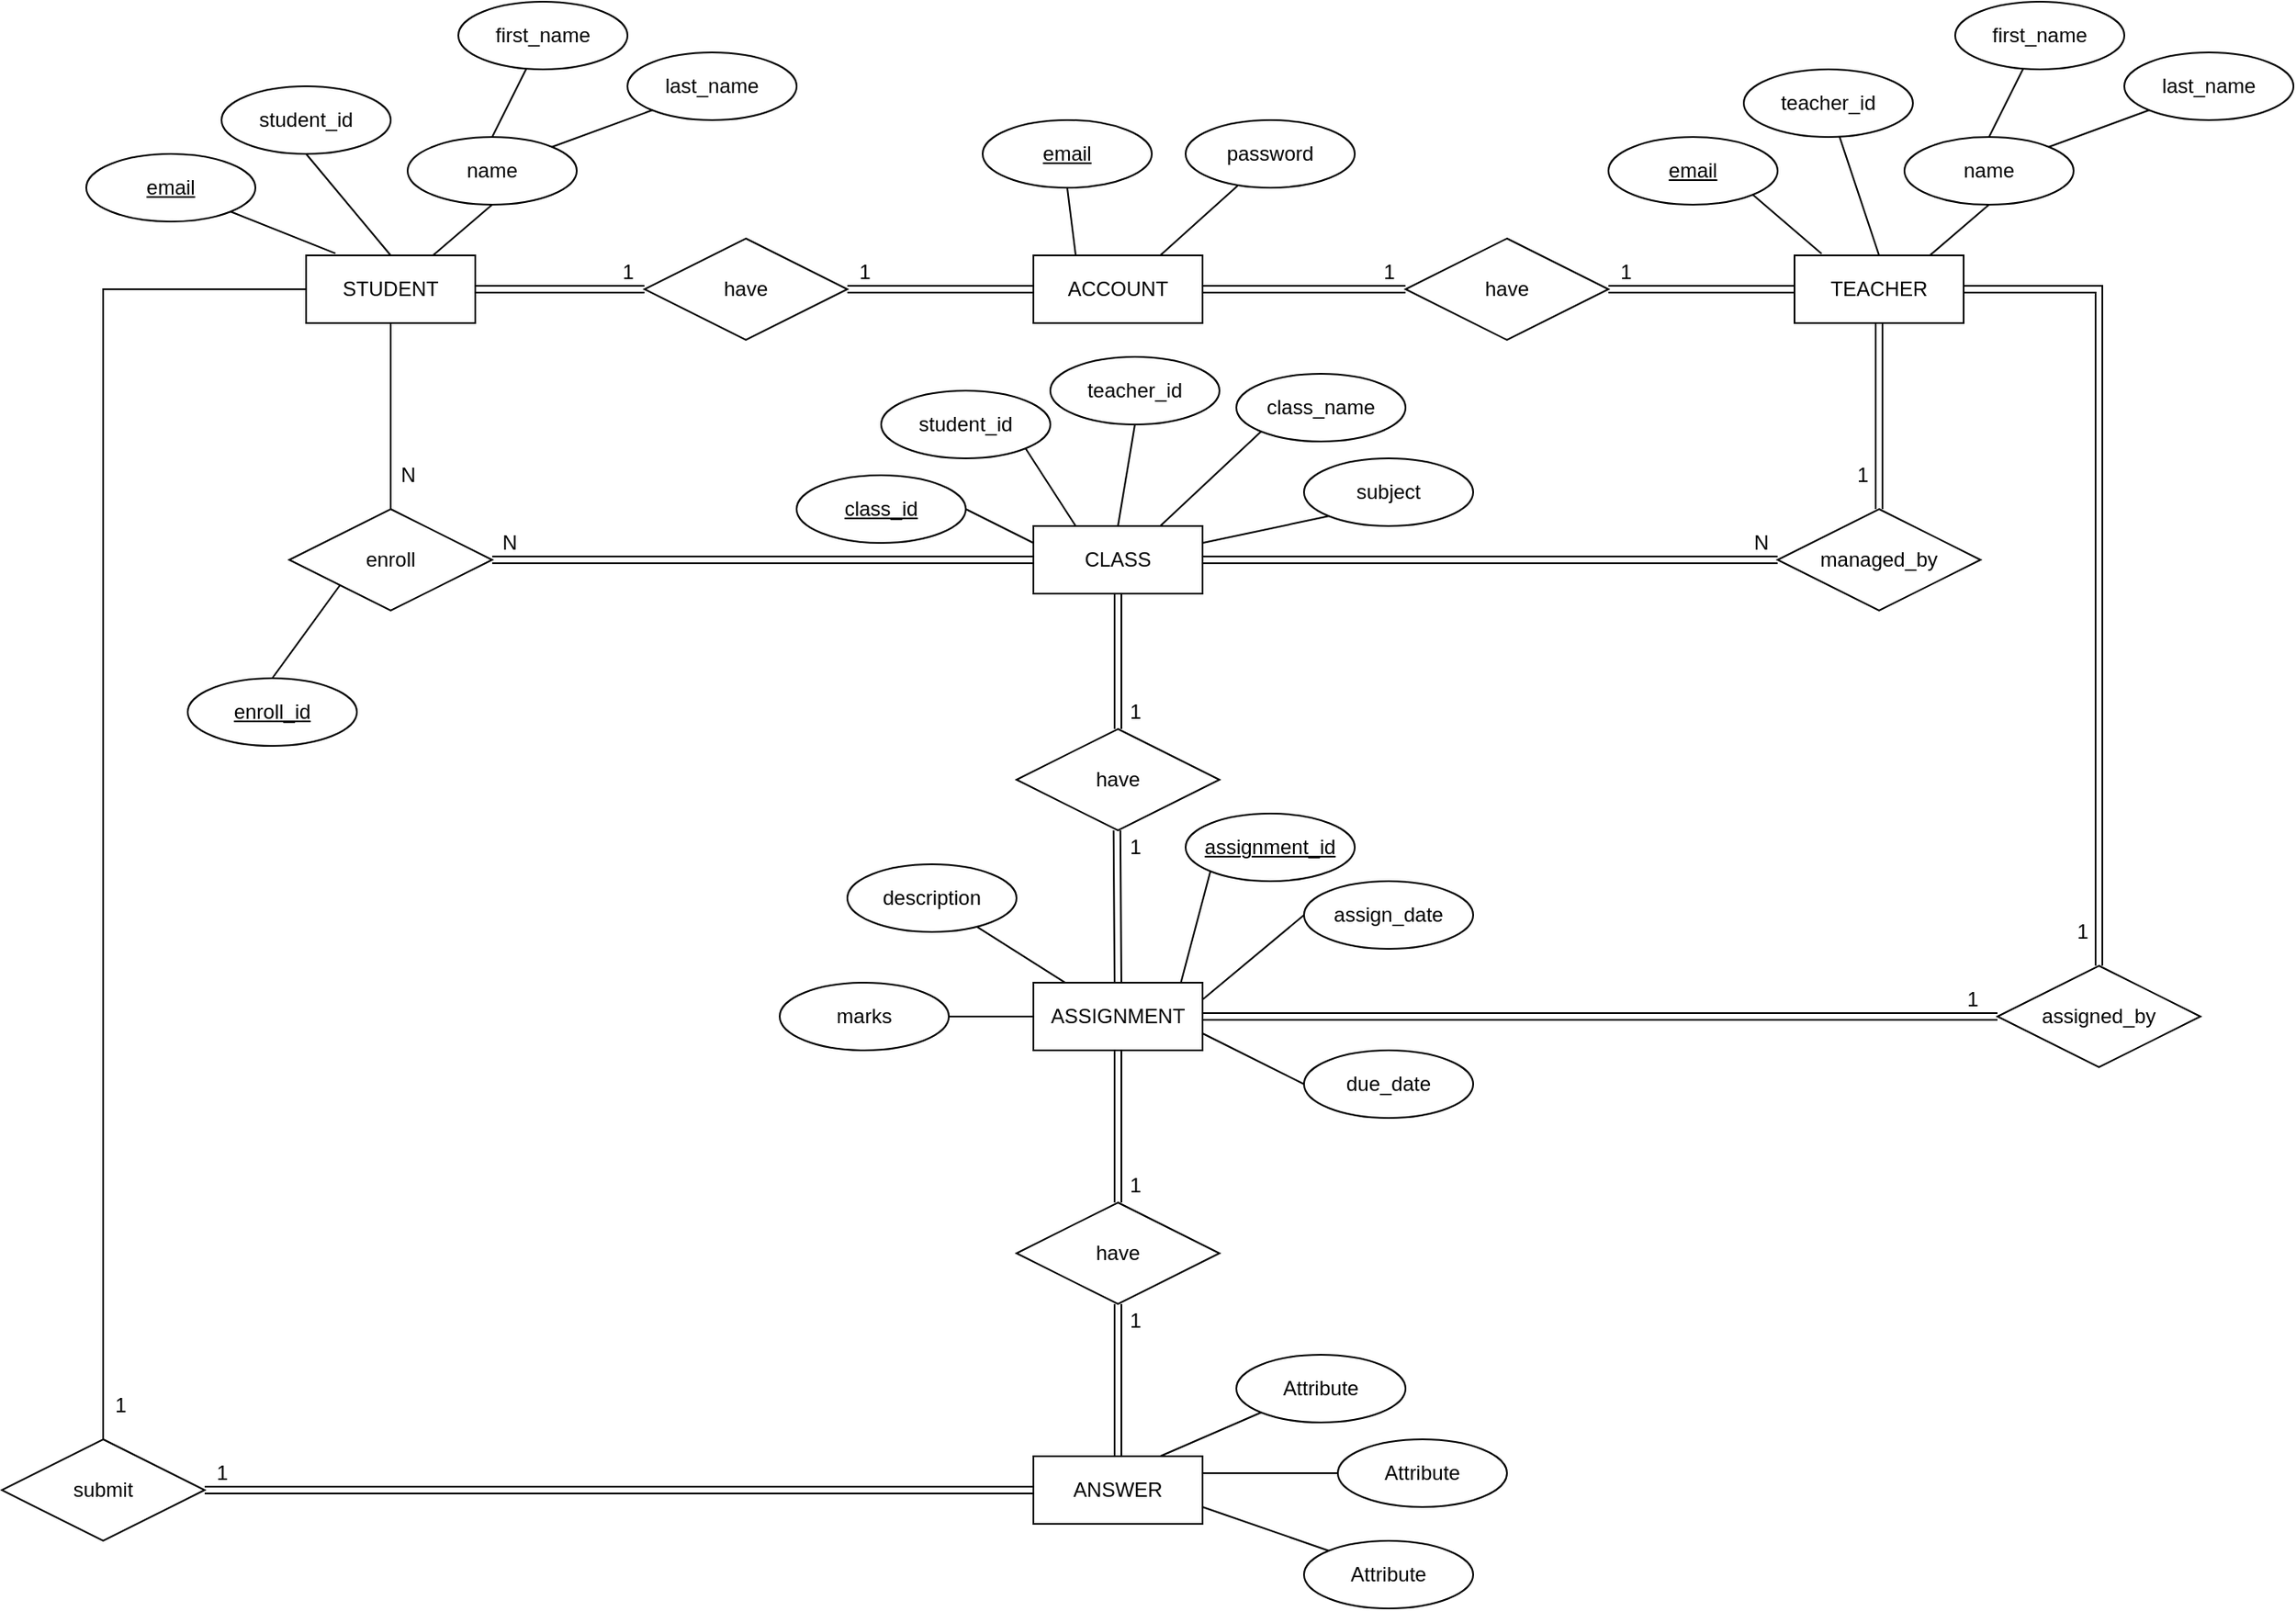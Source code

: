 <mxfile version="14.4.8" type="github">
  <diagram id="HcMnewC-m2Wg9fvqHoWo" name="Page-1">
    <mxGraphModel dx="1427" dy="524" grid="1" gridSize="10" guides="1" tooltips="1" connect="1" arrows="1" fold="1" page="0" pageScale="1" pageWidth="2000" pageHeight="2000" background="none" math="0" shadow="0">
      <root>
        <mxCell id="0" />
        <mxCell id="1" parent="0" />
        <mxCell id="KmebMolQnrzNSKVe_BqA-38" value="CLASS" style="whiteSpace=wrap;html=1;align=center;" parent="1" vertex="1">
          <mxGeometry x="420" y="320" width="100" height="40" as="geometry" />
        </mxCell>
        <mxCell id="KmebMolQnrzNSKVe_BqA-39" value="TEACHER" style="whiteSpace=wrap;html=1;align=center;" parent="1" vertex="1">
          <mxGeometry x="870" y="160" width="100" height="40" as="geometry" />
        </mxCell>
        <mxCell id="KmebMolQnrzNSKVe_BqA-40" value="STUDENT" style="whiteSpace=wrap;html=1;align=center;" parent="1" vertex="1">
          <mxGeometry x="-10" y="160" width="100" height="40" as="geometry" />
        </mxCell>
        <mxCell id="kMjQGuNU_TS5V9ZgBK0x-2" value="ACCOUNT" style="whiteSpace=wrap;html=1;align=center;" parent="1" vertex="1">
          <mxGeometry x="420" y="160" width="100" height="40" as="geometry" />
        </mxCell>
        <mxCell id="kMjQGuNU_TS5V9ZgBK0x-3" value="have" style="shape=rhombus;perimeter=rhombusPerimeter;whiteSpace=wrap;html=1;align=center;" parent="1" vertex="1">
          <mxGeometry x="190" y="150" width="120" height="60" as="geometry" />
        </mxCell>
        <mxCell id="kMjQGuNU_TS5V9ZgBK0x-4" value="have" style="shape=rhombus;perimeter=rhombusPerimeter;whiteSpace=wrap;html=1;align=center;" parent="1" vertex="1">
          <mxGeometry x="640" y="150" width="120" height="60" as="geometry" />
        </mxCell>
        <mxCell id="QLgglwV12iiaD7AexI7P-4" value="" style="endArrow=none;html=1;rounded=0;shape=link;" parent="1" edge="1">
          <mxGeometry relative="1" as="geometry">
            <mxPoint x="90" y="180" as="sourcePoint" />
            <mxPoint x="190" y="180" as="targetPoint" />
          </mxGeometry>
        </mxCell>
        <mxCell id="QLgglwV12iiaD7AexI7P-5" value="" style="endArrow=none;html=1;rounded=0;shape=link;" parent="1" edge="1">
          <mxGeometry relative="1" as="geometry">
            <mxPoint x="310" y="180" as="sourcePoint" />
            <mxPoint x="420" y="180" as="targetPoint" />
          </mxGeometry>
        </mxCell>
        <mxCell id="QLgglwV12iiaD7AexI7P-6" value="" style="endArrow=none;html=1;rounded=0;entryX=0;entryY=0.5;entryDx=0;entryDy=0;shape=link;" parent="1" target="kMjQGuNU_TS5V9ZgBK0x-4" edge="1">
          <mxGeometry relative="1" as="geometry">
            <mxPoint x="520" y="180" as="sourcePoint" />
            <mxPoint x="680" y="180" as="targetPoint" />
          </mxGeometry>
        </mxCell>
        <mxCell id="QLgglwV12iiaD7AexI7P-7" value="" style="endArrow=none;html=1;rounded=0;entryX=0;entryY=0.5;entryDx=0;entryDy=0;shape=link;" parent="1" target="KmebMolQnrzNSKVe_BqA-39" edge="1">
          <mxGeometry relative="1" as="geometry">
            <mxPoint x="760" y="180" as="sourcePoint" />
            <mxPoint x="880" y="179.5" as="targetPoint" />
          </mxGeometry>
        </mxCell>
        <mxCell id="QLgglwV12iiaD7AexI7P-8" value="enroll" style="shape=rhombus;perimeter=rhombusPerimeter;whiteSpace=wrap;html=1;align=center;" parent="1" vertex="1">
          <mxGeometry x="-20" y="310" width="120" height="60" as="geometry" />
        </mxCell>
        <mxCell id="QLgglwV12iiaD7AexI7P-9" value="managed_by" style="shape=rhombus;perimeter=rhombusPerimeter;whiteSpace=wrap;html=1;align=center;" parent="1" vertex="1">
          <mxGeometry x="860" y="310" width="120" height="60" as="geometry" />
        </mxCell>
        <mxCell id="QLgglwV12iiaD7AexI7P-10" value="" style="endArrow=none;html=1;rounded=0;entryX=0;entryY=0.5;entryDx=0;entryDy=0;shape=link;" parent="1" target="KmebMolQnrzNSKVe_BqA-38" edge="1">
          <mxGeometry relative="1" as="geometry">
            <mxPoint x="100" y="340" as="sourcePoint" />
            <mxPoint x="260" y="340" as="targetPoint" />
          </mxGeometry>
        </mxCell>
        <mxCell id="QLgglwV12iiaD7AexI7P-11" value="" style="endArrow=none;html=1;rounded=0;entryX=0.5;entryY=0;entryDx=0;entryDy=0;" parent="1" source="KmebMolQnrzNSKVe_BqA-40" target="QLgglwV12iiaD7AexI7P-8" edge="1">
          <mxGeometry relative="1" as="geometry">
            <mxPoint x="40" y="200" as="sourcePoint" />
            <mxPoint x="40" y="360" as="targetPoint" />
          </mxGeometry>
        </mxCell>
        <mxCell id="QLgglwV12iiaD7AexI7P-12" value="" style="endArrow=none;html=1;rounded=0;entryX=0;entryY=0.5;entryDx=0;entryDy=0;exitX=1;exitY=0.5;exitDx=0;exitDy=0;shape=link;" parent="1" source="KmebMolQnrzNSKVe_BqA-38" target="QLgglwV12iiaD7AexI7P-9" edge="1">
          <mxGeometry relative="1" as="geometry">
            <mxPoint x="520" y="340" as="sourcePoint" />
            <mxPoint x="680" y="340" as="targetPoint" />
          </mxGeometry>
        </mxCell>
        <mxCell id="QLgglwV12iiaD7AexI7P-13" value="" style="endArrow=none;html=1;rounded=0;entryX=0.5;entryY=0;entryDx=0;entryDy=0;shape=link;" parent="1" source="KmebMolQnrzNSKVe_BqA-39" target="QLgglwV12iiaD7AexI7P-9" edge="1">
          <mxGeometry relative="1" as="geometry">
            <mxPoint x="920" y="200" as="sourcePoint" />
            <mxPoint x="920" y="360" as="targetPoint" />
          </mxGeometry>
        </mxCell>
        <mxCell id="QLgglwV12iiaD7AexI7P-14" value="have" style="shape=rhombus;perimeter=rhombusPerimeter;whiteSpace=wrap;html=1;align=center;" parent="1" vertex="1">
          <mxGeometry x="410" y="440" width="120" height="60" as="geometry" />
        </mxCell>
        <mxCell id="QLgglwV12iiaD7AexI7P-16" value="" style="endArrow=none;html=1;rounded=0;exitX=0.5;exitY=1;exitDx=0;exitDy=0;entryX=0.5;entryY=0;entryDx=0;entryDy=0;shape=link;" parent="1" source="KmebMolQnrzNSKVe_BqA-38" target="QLgglwV12iiaD7AexI7P-14" edge="1">
          <mxGeometry relative="1" as="geometry">
            <mxPoint x="490" y="390" as="sourcePoint" />
            <mxPoint x="650" y="390" as="targetPoint" />
          </mxGeometry>
        </mxCell>
        <mxCell id="QLgglwV12iiaD7AexI7P-17" value="have" style="shape=rhombus;perimeter=rhombusPerimeter;whiteSpace=wrap;html=1;align=center;" parent="1" vertex="1">
          <mxGeometry x="410" y="720" width="120" height="60" as="geometry" />
        </mxCell>
        <mxCell id="QLgglwV12iiaD7AexI7P-18" value="ASSIGNMENT" style="whiteSpace=wrap;html=1;align=center;" parent="1" vertex="1">
          <mxGeometry x="420" y="590" width="100" height="40" as="geometry" />
        </mxCell>
        <mxCell id="QLgglwV12iiaD7AexI7P-19" value="" style="endArrow=none;html=1;rounded=0;exitX=0.5;exitY=1;exitDx=0;exitDy=0;entryX=0.5;entryY=0;entryDx=0;entryDy=0;shape=link;" parent="1" target="QLgglwV12iiaD7AexI7P-18" edge="1">
          <mxGeometry relative="1" as="geometry">
            <mxPoint x="469.41" y="500" as="sourcePoint" />
            <mxPoint x="469.41" y="580" as="targetPoint" />
          </mxGeometry>
        </mxCell>
        <mxCell id="QLgglwV12iiaD7AexI7P-20" value="ANSWER" style="whiteSpace=wrap;html=1;align=center;" parent="1" vertex="1">
          <mxGeometry x="420" y="870" width="100" height="40" as="geometry" />
        </mxCell>
        <mxCell id="QLgglwV12iiaD7AexI7P-21" value="" style="endArrow=none;html=1;rounded=0;exitX=0.5;exitY=1;exitDx=0;exitDy=0;entryX=0.5;entryY=0;entryDx=0;entryDy=0;shape=link;" parent="1" source="QLgglwV12iiaD7AexI7P-18" target="QLgglwV12iiaD7AexI7P-17" edge="1">
          <mxGeometry relative="1" as="geometry">
            <mxPoint x="460" y="660" as="sourcePoint" />
            <mxPoint x="620" y="660" as="targetPoint" />
          </mxGeometry>
        </mxCell>
        <mxCell id="QLgglwV12iiaD7AexI7P-23" value="" style="endArrow=none;html=1;rounded=0;exitX=0.5;exitY=1;exitDx=0;exitDy=0;entryX=0.5;entryY=0;entryDx=0;entryDy=0;shape=link;" parent="1" source="QLgglwV12iiaD7AexI7P-17" target="QLgglwV12iiaD7AexI7P-20" edge="1">
          <mxGeometry relative="1" as="geometry">
            <mxPoint x="540" y="810" as="sourcePoint" />
            <mxPoint x="700" y="810" as="targetPoint" />
          </mxGeometry>
        </mxCell>
        <mxCell id="QLgglwV12iiaD7AexI7P-24" value="assigned_by" style="shape=rhombus;perimeter=rhombusPerimeter;whiteSpace=wrap;html=1;align=center;" parent="1" vertex="1">
          <mxGeometry x="990" y="580" width="120" height="60" as="geometry" />
        </mxCell>
        <mxCell id="QLgglwV12iiaD7AexI7P-25" value="submit" style="shape=rhombus;perimeter=rhombusPerimeter;whiteSpace=wrap;html=1;align=center;" parent="1" vertex="1">
          <mxGeometry x="-190" y="860" width="120" height="60" as="geometry" />
        </mxCell>
        <mxCell id="QLgglwV12iiaD7AexI7P-26" value="" style="endArrow=none;html=1;rounded=0;exitX=1;exitY=0.5;exitDx=0;exitDy=0;entryX=0;entryY=0.5;entryDx=0;entryDy=0;shape=link;" parent="1" source="QLgglwV12iiaD7AexI7P-25" target="QLgglwV12iiaD7AexI7P-20" edge="1">
          <mxGeometry relative="1" as="geometry">
            <mxPoint x="10" y="880" as="sourcePoint" />
            <mxPoint x="170" y="880" as="targetPoint" />
          </mxGeometry>
        </mxCell>
        <mxCell id="QLgglwV12iiaD7AexI7P-27" value="" style="endArrow=none;html=1;rounded=0;exitX=0.5;exitY=0;exitDx=0;exitDy=0;entryX=0;entryY=0.5;entryDx=0;entryDy=0;" parent="1" source="QLgglwV12iiaD7AexI7P-25" target="KmebMolQnrzNSKVe_BqA-40" edge="1">
          <mxGeometry relative="1" as="geometry">
            <mxPoint x="-150" y="720" as="sourcePoint" />
            <mxPoint x="10" y="720" as="targetPoint" />
            <Array as="points">
              <mxPoint x="-130" y="180" />
            </Array>
          </mxGeometry>
        </mxCell>
        <mxCell id="QLgglwV12iiaD7AexI7P-28" value="" style="endArrow=none;html=1;rounded=0;exitX=0.5;exitY=0;exitDx=0;exitDy=0;entryX=1;entryY=0.5;entryDx=0;entryDy=0;shape=link;" parent="1" source="QLgglwV12iiaD7AexI7P-24" target="KmebMolQnrzNSKVe_BqA-39" edge="1">
          <mxGeometry relative="1" as="geometry">
            <mxPoint x="1070" y="690" as="sourcePoint" />
            <mxPoint x="1230" y="690" as="targetPoint" />
            <Array as="points">
              <mxPoint x="1050" y="180" />
            </Array>
          </mxGeometry>
        </mxCell>
        <mxCell id="QLgglwV12iiaD7AexI7P-29" value="" style="endArrow=none;html=1;rounded=0;exitX=1;exitY=0.5;exitDx=0;exitDy=0;entryX=0;entryY=0.5;entryDx=0;entryDy=0;shape=link;" parent="1" source="QLgglwV12iiaD7AexI7P-18" target="QLgglwV12iiaD7AexI7P-24" edge="1">
          <mxGeometry relative="1" as="geometry">
            <mxPoint x="610" y="890" as="sourcePoint" />
            <mxPoint x="770" y="890" as="targetPoint" />
          </mxGeometry>
        </mxCell>
        <mxCell id="QLgglwV12iiaD7AexI7P-31" value="email" style="ellipse;whiteSpace=wrap;html=1;align=center;fontStyle=4;" parent="1" vertex="1">
          <mxGeometry x="390" y="80" width="100" height="40" as="geometry" />
        </mxCell>
        <mxCell id="QLgglwV12iiaD7AexI7P-32" value="password" style="ellipse;whiteSpace=wrap;html=1;align=center;" parent="1" vertex="1">
          <mxGeometry x="510" y="80" width="100" height="40" as="geometry" />
        </mxCell>
        <mxCell id="QLgglwV12iiaD7AexI7P-33" value="" style="endArrow=none;html=1;rounded=0;entryX=0.5;entryY=1;entryDx=0;entryDy=0;exitX=0.25;exitY=0;exitDx=0;exitDy=0;" parent="1" source="kMjQGuNU_TS5V9ZgBK0x-2" target="QLgglwV12iiaD7AexI7P-31" edge="1">
          <mxGeometry relative="1" as="geometry">
            <mxPoint x="330" y="150" as="sourcePoint" />
            <mxPoint x="490" y="150" as="targetPoint" />
          </mxGeometry>
        </mxCell>
        <mxCell id="QLgglwV12iiaD7AexI7P-34" value="" style="endArrow=none;html=1;rounded=0;entryX=0.307;entryY=0.971;entryDx=0;entryDy=0;exitX=0.75;exitY=0;exitDx=0;exitDy=0;entryPerimeter=0;" parent="1" source="kMjQGuNU_TS5V9ZgBK0x-2" target="QLgglwV12iiaD7AexI7P-32" edge="1">
          <mxGeometry relative="1" as="geometry">
            <mxPoint x="535" y="170" as="sourcePoint" />
            <mxPoint x="530" y="130" as="targetPoint" />
          </mxGeometry>
        </mxCell>
        <mxCell id="QLgglwV12iiaD7AexI7P-35" value="email" style="ellipse;whiteSpace=wrap;html=1;align=center;fontStyle=4;" parent="1" vertex="1">
          <mxGeometry x="-140" y="100" width="100" height="40" as="geometry" />
        </mxCell>
        <mxCell id="QLgglwV12iiaD7AexI7P-36" value="student_id" style="ellipse;whiteSpace=wrap;html=1;align=center;" parent="1" vertex="1">
          <mxGeometry x="-60" y="60" width="100" height="40" as="geometry" />
        </mxCell>
        <mxCell id="QLgglwV12iiaD7AexI7P-37" value="name" style="ellipse;whiteSpace=wrap;html=1;align=center;" parent="1" vertex="1">
          <mxGeometry x="50" y="90" width="100" height="40" as="geometry" />
        </mxCell>
        <mxCell id="QLgglwV12iiaD7AexI7P-38" value="" style="endArrow=none;html=1;rounded=0;exitX=1;exitY=1;exitDx=0;exitDy=0;entryX=0.173;entryY=-0.029;entryDx=0;entryDy=0;entryPerimeter=0;" parent="1" source="QLgglwV12iiaD7AexI7P-35" target="KmebMolQnrzNSKVe_BqA-40" edge="1">
          <mxGeometry relative="1" as="geometry">
            <mxPoint x="-30" y="140" as="sourcePoint" />
            <mxPoint x="130" y="140" as="targetPoint" />
          </mxGeometry>
        </mxCell>
        <mxCell id="QLgglwV12iiaD7AexI7P-39" value="" style="endArrow=none;html=1;rounded=0;exitX=0.5;exitY=1;exitDx=0;exitDy=0;entryX=0.5;entryY=0;entryDx=0;entryDy=0;" parent="1" source="QLgglwV12iiaD7AexI7P-36" target="KmebMolQnrzNSKVe_BqA-40" edge="1">
          <mxGeometry relative="1" as="geometry">
            <mxPoint x="10" y="130" as="sourcePoint" />
            <mxPoint x="170" y="130" as="targetPoint" />
          </mxGeometry>
        </mxCell>
        <mxCell id="QLgglwV12iiaD7AexI7P-40" value="" style="endArrow=none;html=1;rounded=0;exitX=0.5;exitY=1;exitDx=0;exitDy=0;entryX=0.75;entryY=0;entryDx=0;entryDy=0;" parent="1" source="QLgglwV12iiaD7AexI7P-37" target="KmebMolQnrzNSKVe_BqA-40" edge="1">
          <mxGeometry relative="1" as="geometry">
            <mxPoint x="110" y="140" as="sourcePoint" />
            <mxPoint x="270" y="140" as="targetPoint" />
          </mxGeometry>
        </mxCell>
        <mxCell id="QLgglwV12iiaD7AexI7P-41" value="first_name" style="ellipse;whiteSpace=wrap;html=1;align=center;" parent="1" vertex="1">
          <mxGeometry x="80" y="10" width="100" height="40" as="geometry" />
        </mxCell>
        <mxCell id="QLgglwV12iiaD7AexI7P-42" value="last_name" style="ellipse;whiteSpace=wrap;html=1;align=center;" parent="1" vertex="1">
          <mxGeometry x="180" y="40" width="100" height="40" as="geometry" />
        </mxCell>
        <mxCell id="QLgglwV12iiaD7AexI7P-44" value="" style="endArrow=none;html=1;rounded=0;entryX=0.5;entryY=0;entryDx=0;entryDy=0;" parent="1" source="QLgglwV12iiaD7AexI7P-41" target="QLgglwV12iiaD7AexI7P-37" edge="1">
          <mxGeometry relative="1" as="geometry">
            <mxPoint x="150" y="110" as="sourcePoint" />
            <mxPoint x="310" y="110" as="targetPoint" />
          </mxGeometry>
        </mxCell>
        <mxCell id="QLgglwV12iiaD7AexI7P-45" value="" style="endArrow=none;html=1;rounded=0;exitX=0;exitY=1;exitDx=0;exitDy=0;entryX=1;entryY=0;entryDx=0;entryDy=0;" parent="1" source="QLgglwV12iiaD7AexI7P-42" target="QLgglwV12iiaD7AexI7P-37" edge="1">
          <mxGeometry relative="1" as="geometry">
            <mxPoint x="180" y="110" as="sourcePoint" />
            <mxPoint x="340" y="110" as="targetPoint" />
          </mxGeometry>
        </mxCell>
        <mxCell id="QLgglwV12iiaD7AexI7P-46" value="name" style="ellipse;whiteSpace=wrap;html=1;align=center;" parent="1" vertex="1">
          <mxGeometry x="935" y="90" width="100" height="40" as="geometry" />
        </mxCell>
        <mxCell id="QLgglwV12iiaD7AexI7P-47" value="" style="endArrow=none;html=1;rounded=0;exitX=0.5;exitY=1;exitDx=0;exitDy=0;entryX=0.75;entryY=0;entryDx=0;entryDy=0;" parent="1" source="QLgglwV12iiaD7AexI7P-46" edge="1">
          <mxGeometry relative="1" as="geometry">
            <mxPoint x="995" y="140" as="sourcePoint" />
            <mxPoint x="950" y="160" as="targetPoint" />
          </mxGeometry>
        </mxCell>
        <mxCell id="QLgglwV12iiaD7AexI7P-48" value="first_name" style="ellipse;whiteSpace=wrap;html=1;align=center;" parent="1" vertex="1">
          <mxGeometry x="965" y="10" width="100" height="40" as="geometry" />
        </mxCell>
        <mxCell id="QLgglwV12iiaD7AexI7P-49" value="last_name" style="ellipse;whiteSpace=wrap;html=1;align=center;" parent="1" vertex="1">
          <mxGeometry x="1065" y="40" width="100" height="40" as="geometry" />
        </mxCell>
        <mxCell id="QLgglwV12iiaD7AexI7P-50" value="" style="endArrow=none;html=1;rounded=0;entryX=0.5;entryY=0;entryDx=0;entryDy=0;" parent="1" source="QLgglwV12iiaD7AexI7P-48" target="QLgglwV12iiaD7AexI7P-46" edge="1">
          <mxGeometry relative="1" as="geometry">
            <mxPoint x="1035" y="110" as="sourcePoint" />
            <mxPoint x="1195" y="110" as="targetPoint" />
          </mxGeometry>
        </mxCell>
        <mxCell id="QLgglwV12iiaD7AexI7P-51" value="" style="endArrow=none;html=1;rounded=0;exitX=0;exitY=1;exitDx=0;exitDy=0;entryX=1;entryY=0;entryDx=0;entryDy=0;" parent="1" source="QLgglwV12iiaD7AexI7P-49" target="QLgglwV12iiaD7AexI7P-46" edge="1">
          <mxGeometry relative="1" as="geometry">
            <mxPoint x="1065" y="110" as="sourcePoint" />
            <mxPoint x="1225" y="110" as="targetPoint" />
          </mxGeometry>
        </mxCell>
        <mxCell id="QLgglwV12iiaD7AexI7P-52" value="teacher_id" style="ellipse;whiteSpace=wrap;html=1;align=center;" parent="1" vertex="1">
          <mxGeometry x="840" y="50" width="100" height="40" as="geometry" />
        </mxCell>
        <mxCell id="QLgglwV12iiaD7AexI7P-53" value="" style="endArrow=none;html=1;rounded=0;exitX=0.5;exitY=0;exitDx=0;exitDy=0;" parent="1" source="KmebMolQnrzNSKVe_BqA-39" target="QLgglwV12iiaD7AexI7P-52" edge="1">
          <mxGeometry relative="1" as="geometry">
            <mxPoint x="750" y="140" as="sourcePoint" />
            <mxPoint x="910" y="140" as="targetPoint" />
          </mxGeometry>
        </mxCell>
        <mxCell id="QLgglwV12iiaD7AexI7P-54" value="email" style="ellipse;whiteSpace=wrap;html=1;align=center;fontStyle=4;" parent="1" vertex="1">
          <mxGeometry x="760" y="90" width="100" height="40" as="geometry" />
        </mxCell>
        <mxCell id="QLgglwV12iiaD7AexI7P-55" value="" style="endArrow=none;html=1;rounded=0;exitX=1;exitY=1;exitDx=0;exitDy=0;" parent="1" source="QLgglwV12iiaD7AexI7P-54" edge="1">
          <mxGeometry relative="1" as="geometry">
            <mxPoint x="710" y="140" as="sourcePoint" />
            <mxPoint x="886" y="159" as="targetPoint" />
          </mxGeometry>
        </mxCell>
        <mxCell id="QLgglwV12iiaD7AexI7P-57" value="assignment_id" style="ellipse;whiteSpace=wrap;html=1;align=center;fontStyle=4;" parent="1" vertex="1">
          <mxGeometry x="510" y="490" width="100" height="40" as="geometry" />
        </mxCell>
        <mxCell id="QLgglwV12iiaD7AexI7P-58" value="assign_date" style="ellipse;whiteSpace=wrap;html=1;align=center;" parent="1" vertex="1">
          <mxGeometry x="580" y="530" width="100" height="40" as="geometry" />
        </mxCell>
        <mxCell id="QLgglwV12iiaD7AexI7P-59" value="due_date" style="ellipse;whiteSpace=wrap;html=1;align=center;" parent="1" vertex="1">
          <mxGeometry x="580" y="630" width="100" height="40" as="geometry" />
        </mxCell>
        <mxCell id="QLgglwV12iiaD7AexI7P-60" value="description" style="ellipse;whiteSpace=wrap;html=1;align=center;" parent="1" vertex="1">
          <mxGeometry x="310" y="520" width="100" height="40" as="geometry" />
        </mxCell>
        <mxCell id="QLgglwV12iiaD7AexI7P-61" value="marks" style="ellipse;whiteSpace=wrap;html=1;align=center;" parent="1" vertex="1">
          <mxGeometry x="270" y="590" width="100" height="40" as="geometry" />
        </mxCell>
        <mxCell id="QLgglwV12iiaD7AexI7P-67" value="" style="endArrow=none;html=1;rounded=0;entryX=0;entryY=0.5;entryDx=0;entryDy=0;exitX=1;exitY=0.75;exitDx=0;exitDy=0;" parent="1" source="QLgglwV12iiaD7AexI7P-18" target="QLgglwV12iiaD7AexI7P-59" edge="1">
          <mxGeometry relative="1" as="geometry">
            <mxPoint x="220" y="480" as="sourcePoint" />
            <mxPoint x="380" y="480" as="targetPoint" />
          </mxGeometry>
        </mxCell>
        <mxCell id="QLgglwV12iiaD7AexI7P-68" value="" style="endArrow=none;html=1;rounded=0;entryX=0;entryY=0.5;entryDx=0;entryDy=0;exitX=1;exitY=0.25;exitDx=0;exitDy=0;" parent="1" source="QLgglwV12iiaD7AexI7P-18" target="QLgglwV12iiaD7AexI7P-58" edge="1">
          <mxGeometry relative="1" as="geometry">
            <mxPoint x="240" y="500" as="sourcePoint" />
            <mxPoint x="400" y="500" as="targetPoint" />
          </mxGeometry>
        </mxCell>
        <mxCell id="QLgglwV12iiaD7AexI7P-69" value="" style="endArrow=none;html=1;rounded=0;entryX=0;entryY=1;entryDx=0;entryDy=0;exitX=0.872;exitY=0.001;exitDx=0;exitDy=0;exitPerimeter=0;" parent="1" source="QLgglwV12iiaD7AexI7P-18" target="QLgglwV12iiaD7AexI7P-57" edge="1">
          <mxGeometry relative="1" as="geometry">
            <mxPoint x="230" y="490" as="sourcePoint" />
            <mxPoint x="390" y="490" as="targetPoint" />
          </mxGeometry>
        </mxCell>
        <mxCell id="QLgglwV12iiaD7AexI7P-70" value="" style="endArrow=none;html=1;rounded=0;entryX=0;entryY=0.5;entryDx=0;entryDy=0;exitX=1;exitY=0.5;exitDx=0;exitDy=0;" parent="1" source="QLgglwV12iiaD7AexI7P-61" target="QLgglwV12iiaD7AexI7P-18" edge="1">
          <mxGeometry relative="1" as="geometry">
            <mxPoint x="240" y="500" as="sourcePoint" />
            <mxPoint x="400" y="500" as="targetPoint" />
          </mxGeometry>
        </mxCell>
        <mxCell id="QLgglwV12iiaD7AexI7P-71" value="" style="endArrow=none;html=1;rounded=0;entryX=0.189;entryY=0.001;entryDx=0;entryDy=0;entryPerimeter=0;" parent="1" source="QLgglwV12iiaD7AexI7P-60" target="QLgglwV12iiaD7AexI7P-18" edge="1">
          <mxGeometry relative="1" as="geometry">
            <mxPoint x="250" y="510" as="sourcePoint" />
            <mxPoint x="410" y="510" as="targetPoint" />
          </mxGeometry>
        </mxCell>
        <mxCell id="QLgglwV12iiaD7AexI7P-73" value="Attribute" style="ellipse;whiteSpace=wrap;html=1;align=center;" parent="1" vertex="1">
          <mxGeometry x="540" y="810" width="100" height="40" as="geometry" />
        </mxCell>
        <mxCell id="QLgglwV12iiaD7AexI7P-74" value="Attribute" style="ellipse;whiteSpace=wrap;html=1;align=center;" parent="1" vertex="1">
          <mxGeometry x="600" y="860" width="100" height="40" as="geometry" />
        </mxCell>
        <mxCell id="QLgglwV12iiaD7AexI7P-75" value="Attribute" style="ellipse;whiteSpace=wrap;html=1;align=center;" parent="1" vertex="1">
          <mxGeometry x="580" y="920" width="100" height="40" as="geometry" />
        </mxCell>
        <mxCell id="QLgglwV12iiaD7AexI7P-76" value="" style="endArrow=none;html=1;rounded=0;entryX=0;entryY=1;entryDx=0;entryDy=0;exitX=0.75;exitY=0;exitDx=0;exitDy=0;" parent="1" source="QLgglwV12iiaD7AexI7P-20" target="QLgglwV12iiaD7AexI7P-73" edge="1">
          <mxGeometry relative="1" as="geometry">
            <mxPoint x="250" y="960" as="sourcePoint" />
            <mxPoint x="410" y="960" as="targetPoint" />
          </mxGeometry>
        </mxCell>
        <mxCell id="QLgglwV12iiaD7AexI7P-77" value="" style="endArrow=none;html=1;rounded=0;entryX=0;entryY=0.5;entryDx=0;entryDy=0;exitX=1;exitY=0.25;exitDx=0;exitDy=0;" parent="1" source="QLgglwV12iiaD7AexI7P-20" target="QLgglwV12iiaD7AexI7P-74" edge="1">
          <mxGeometry relative="1" as="geometry">
            <mxPoint x="280" y="939.58" as="sourcePoint" />
            <mxPoint x="440" y="939.58" as="targetPoint" />
          </mxGeometry>
        </mxCell>
        <mxCell id="QLgglwV12iiaD7AexI7P-78" value="" style="endArrow=none;html=1;rounded=0;entryX=0;entryY=0;entryDx=0;entryDy=0;exitX=1;exitY=0.75;exitDx=0;exitDy=0;" parent="1" source="QLgglwV12iiaD7AexI7P-20" target="QLgglwV12iiaD7AexI7P-75" edge="1">
          <mxGeometry relative="1" as="geometry">
            <mxPoint x="260" y="970" as="sourcePoint" />
            <mxPoint x="420" y="970" as="targetPoint" />
          </mxGeometry>
        </mxCell>
        <mxCell id="QLgglwV12iiaD7AexI7P-79" value="class_name" style="ellipse;whiteSpace=wrap;html=1;align=center;" parent="1" vertex="1">
          <mxGeometry x="540" y="230" width="100" height="40" as="geometry" />
        </mxCell>
        <mxCell id="QLgglwV12iiaD7AexI7P-80" value="teacher_id" style="ellipse;whiteSpace=wrap;html=1;align=center;" parent="1" vertex="1">
          <mxGeometry x="430" y="220" width="100" height="40" as="geometry" />
        </mxCell>
        <mxCell id="QLgglwV12iiaD7AexI7P-81" value="student_id" style="ellipse;whiteSpace=wrap;html=1;align=center;" parent="1" vertex="1">
          <mxGeometry x="330" y="240" width="100" height="40" as="geometry" />
        </mxCell>
        <mxCell id="QLgglwV12iiaD7AexI7P-82" value="subject" style="ellipse;whiteSpace=wrap;html=1;align=center;" parent="1" vertex="1">
          <mxGeometry x="580" y="280" width="100" height="40" as="geometry" />
        </mxCell>
        <mxCell id="QLgglwV12iiaD7AexI7P-84" value="class_id" style="ellipse;whiteSpace=wrap;html=1;align=center;fontStyle=4;" parent="1" vertex="1">
          <mxGeometry x="280" y="290" width="100" height="40" as="geometry" />
        </mxCell>
        <mxCell id="QLgglwV12iiaD7AexI7P-85" value="" style="endArrow=none;html=1;rounded=0;entryX=1;entryY=0.5;entryDx=0;entryDy=0;exitX=0;exitY=0.25;exitDx=0;exitDy=0;" parent="1" source="KmebMolQnrzNSKVe_BqA-38" target="QLgglwV12iiaD7AexI7P-84" edge="1">
          <mxGeometry relative="1" as="geometry">
            <mxPoint x="260" y="400" as="sourcePoint" />
            <mxPoint x="420" y="400" as="targetPoint" />
          </mxGeometry>
        </mxCell>
        <mxCell id="QLgglwV12iiaD7AexI7P-86" value="" style="endArrow=none;html=1;rounded=0;entryX=1;entryY=1;entryDx=0;entryDy=0;exitX=0.25;exitY=0;exitDx=0;exitDy=0;" parent="1" source="KmebMolQnrzNSKVe_BqA-38" target="QLgglwV12iiaD7AexI7P-81" edge="1">
          <mxGeometry relative="1" as="geometry">
            <mxPoint x="250" y="380" as="sourcePoint" />
            <mxPoint x="410" y="380" as="targetPoint" />
          </mxGeometry>
        </mxCell>
        <mxCell id="QLgglwV12iiaD7AexI7P-87" value="" style="endArrow=none;html=1;rounded=0;entryX=0.5;entryY=1;entryDx=0;entryDy=0;exitX=0.5;exitY=0;exitDx=0;exitDy=0;" parent="1" source="KmebMolQnrzNSKVe_BqA-38" target="QLgglwV12iiaD7AexI7P-80" edge="1">
          <mxGeometry relative="1" as="geometry">
            <mxPoint x="270" y="410" as="sourcePoint" />
            <mxPoint x="430" y="410" as="targetPoint" />
          </mxGeometry>
        </mxCell>
        <mxCell id="QLgglwV12iiaD7AexI7P-88" value="" style="endArrow=none;html=1;rounded=0;entryX=0;entryY=1;entryDx=0;entryDy=0;exitX=0.75;exitY=0;exitDx=0;exitDy=0;" parent="1" source="KmebMolQnrzNSKVe_BqA-38" target="QLgglwV12iiaD7AexI7P-79" edge="1">
          <mxGeometry relative="1" as="geometry">
            <mxPoint x="280" y="420" as="sourcePoint" />
            <mxPoint x="440" y="420" as="targetPoint" />
          </mxGeometry>
        </mxCell>
        <mxCell id="QLgglwV12iiaD7AexI7P-89" value="" style="endArrow=none;html=1;rounded=0;entryX=0;entryY=1;entryDx=0;entryDy=0;exitX=1;exitY=0.25;exitDx=0;exitDy=0;" parent="1" source="KmebMolQnrzNSKVe_BqA-38" target="QLgglwV12iiaD7AexI7P-82" edge="1">
          <mxGeometry relative="1" as="geometry">
            <mxPoint x="290" y="430" as="sourcePoint" />
            <mxPoint x="450" y="430" as="targetPoint" />
          </mxGeometry>
        </mxCell>
        <mxCell id="QLgglwV12iiaD7AexI7P-90" value="1" style="text;html=1;align=center;verticalAlign=middle;resizable=0;points=[];autosize=1;" parent="1" vertex="1">
          <mxGeometry x="310" y="160" width="20" height="20" as="geometry" />
        </mxCell>
        <mxCell id="QLgglwV12iiaD7AexI7P-91" value="1" style="text;html=1;align=center;verticalAlign=middle;resizable=0;points=[];autosize=1;" parent="1" vertex="1">
          <mxGeometry x="470" y="420" width="20" height="20" as="geometry" />
        </mxCell>
        <mxCell id="QLgglwV12iiaD7AexI7P-92" value="1" style="text;html=1;align=center;verticalAlign=middle;resizable=0;points=[];autosize=1;" parent="1" vertex="1">
          <mxGeometry x="900" y="280" width="20" height="20" as="geometry" />
        </mxCell>
        <mxCell id="QLgglwV12iiaD7AexI7P-93" value="1" style="text;html=1;align=center;verticalAlign=middle;resizable=0;points=[];autosize=1;" parent="1" vertex="1">
          <mxGeometry x="470" y="500" width="20" height="20" as="geometry" />
        </mxCell>
        <mxCell id="QLgglwV12iiaD7AexI7P-94" value="1" style="text;html=1;align=center;verticalAlign=middle;resizable=0;points=[];autosize=1;" parent="1" vertex="1">
          <mxGeometry x="760" y="160" width="20" height="20" as="geometry" />
        </mxCell>
        <mxCell id="QLgglwV12iiaD7AexI7P-95" value="1" style="text;html=1;align=center;verticalAlign=middle;resizable=0;points=[];autosize=1;" parent="1" vertex="1">
          <mxGeometry x="170" y="160" width="20" height="20" as="geometry" />
        </mxCell>
        <mxCell id="QLgglwV12iiaD7AexI7P-96" value="1" style="text;html=1;align=center;verticalAlign=middle;resizable=0;points=[];autosize=1;" parent="1" vertex="1">
          <mxGeometry x="620" y="160" width="20" height="20" as="geometry" />
        </mxCell>
        <mxCell id="QLgglwV12iiaD7AexI7P-97" value="N" style="text;html=1;align=center;verticalAlign=middle;resizable=0;points=[];autosize=1;" parent="1" vertex="1">
          <mxGeometry x="840" y="320" width="20" height="20" as="geometry" />
        </mxCell>
        <mxCell id="QLgglwV12iiaD7AexI7P-98" value="N" style="text;html=1;align=center;verticalAlign=middle;resizable=0;points=[];autosize=1;" parent="1" vertex="1">
          <mxGeometry x="100" y="320" width="20" height="20" as="geometry" />
        </mxCell>
        <mxCell id="QLgglwV12iiaD7AexI7P-99" value="N" style="text;html=1;align=center;verticalAlign=middle;resizable=0;points=[];autosize=1;" parent="1" vertex="1">
          <mxGeometry x="40" y="280" width="20" height="20" as="geometry" />
        </mxCell>
        <mxCell id="QLgglwV12iiaD7AexI7P-102" value="1" style="text;html=1;align=center;verticalAlign=middle;resizable=0;points=[];autosize=1;" parent="1" vertex="1">
          <mxGeometry x="470" y="780" width="20" height="20" as="geometry" />
        </mxCell>
        <mxCell id="QLgglwV12iiaD7AexI7P-103" value="1" style="text;html=1;align=center;verticalAlign=middle;resizable=0;points=[];autosize=1;" parent="1" vertex="1">
          <mxGeometry x="470" y="700" width="20" height="20" as="geometry" />
        </mxCell>
        <mxCell id="QLgglwV12iiaD7AexI7P-104" value="1" style="text;html=1;align=center;verticalAlign=middle;resizable=0;points=[];autosize=1;" parent="1" vertex="1">
          <mxGeometry x="-130" y="830" width="20" height="20" as="geometry" />
        </mxCell>
        <mxCell id="QLgglwV12iiaD7AexI7P-106" value="1" style="text;html=1;align=center;verticalAlign=middle;resizable=0;points=[];autosize=1;" parent="1" vertex="1">
          <mxGeometry x="-70" y="870" width="20" height="20" as="geometry" />
        </mxCell>
        <mxCell id="QLgglwV12iiaD7AexI7P-107" value="1" style="text;html=1;align=center;verticalAlign=middle;resizable=0;points=[];autosize=1;" parent="1" vertex="1">
          <mxGeometry x="1030" y="550" width="20" height="20" as="geometry" />
        </mxCell>
        <mxCell id="QLgglwV12iiaD7AexI7P-108" value="1" style="text;html=1;align=center;verticalAlign=middle;resizable=0;points=[];autosize=1;" parent="1" vertex="1">
          <mxGeometry x="965" y="590" width="20" height="20" as="geometry" />
        </mxCell>
        <mxCell id="V2wDVN2zFgDByuxdTgy--1" value="enroll_id" style="ellipse;whiteSpace=wrap;html=1;align=center;fontStyle=4;" parent="1" vertex="1">
          <mxGeometry x="-80" y="410" width="100" height="40" as="geometry" />
        </mxCell>
        <mxCell id="V2wDVN2zFgDByuxdTgy--2" value="" style="endArrow=none;html=1;rounded=0;exitX=0;exitY=1;exitDx=0;exitDy=0;entryX=0.5;entryY=0;entryDx=0;entryDy=0;" parent="1" source="QLgglwV12iiaD7AexI7P-8" target="V2wDVN2zFgDByuxdTgy--1" edge="1">
          <mxGeometry relative="1" as="geometry">
            <mxPoint x="-20" y="390" as="sourcePoint" />
            <mxPoint x="140" y="390" as="targetPoint" />
          </mxGeometry>
        </mxCell>
      </root>
    </mxGraphModel>
  </diagram>
</mxfile>
